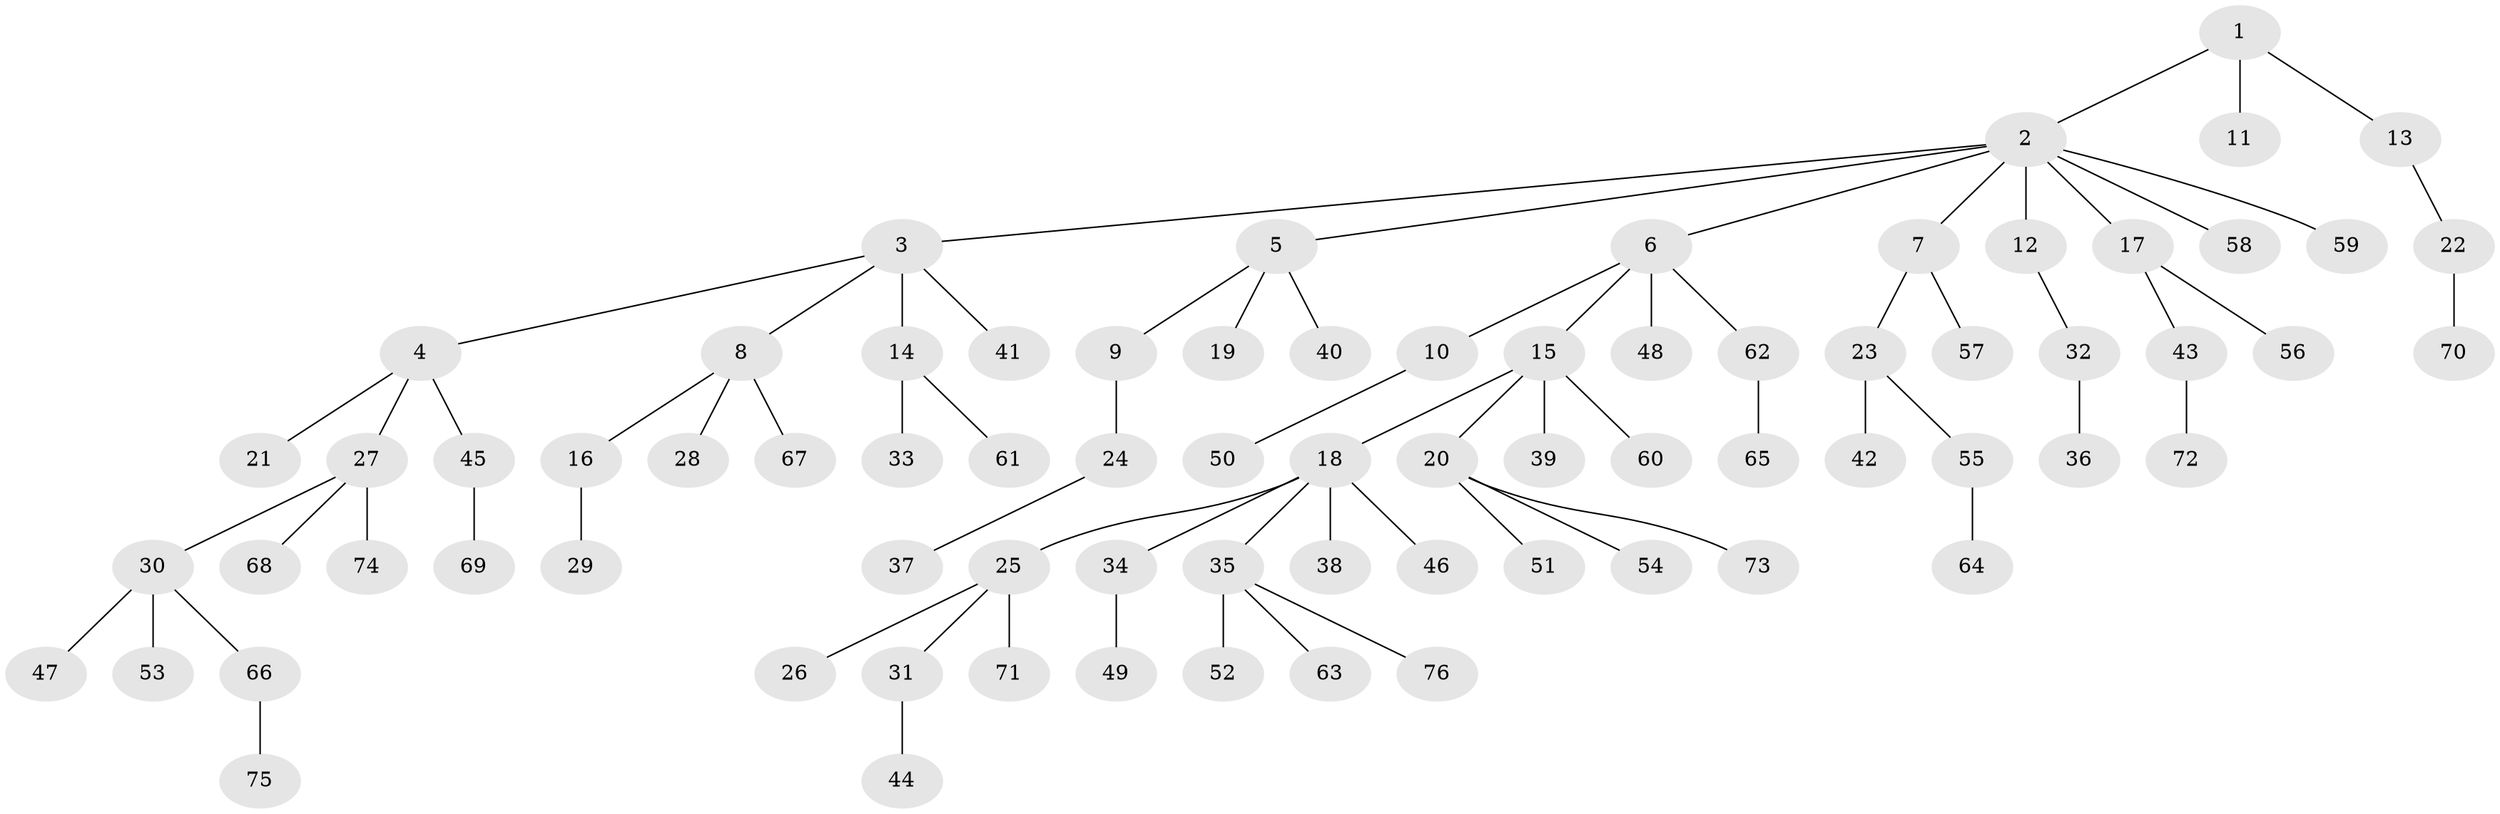 // Generated by graph-tools (version 1.1) at 2025/36/03/09/25 02:36:51]
// undirected, 76 vertices, 75 edges
graph export_dot {
graph [start="1"]
  node [color=gray90,style=filled];
  1;
  2;
  3;
  4;
  5;
  6;
  7;
  8;
  9;
  10;
  11;
  12;
  13;
  14;
  15;
  16;
  17;
  18;
  19;
  20;
  21;
  22;
  23;
  24;
  25;
  26;
  27;
  28;
  29;
  30;
  31;
  32;
  33;
  34;
  35;
  36;
  37;
  38;
  39;
  40;
  41;
  42;
  43;
  44;
  45;
  46;
  47;
  48;
  49;
  50;
  51;
  52;
  53;
  54;
  55;
  56;
  57;
  58;
  59;
  60;
  61;
  62;
  63;
  64;
  65;
  66;
  67;
  68;
  69;
  70;
  71;
  72;
  73;
  74;
  75;
  76;
  1 -- 2;
  1 -- 11;
  1 -- 13;
  2 -- 3;
  2 -- 5;
  2 -- 6;
  2 -- 7;
  2 -- 12;
  2 -- 17;
  2 -- 58;
  2 -- 59;
  3 -- 4;
  3 -- 8;
  3 -- 14;
  3 -- 41;
  4 -- 21;
  4 -- 27;
  4 -- 45;
  5 -- 9;
  5 -- 19;
  5 -- 40;
  6 -- 10;
  6 -- 15;
  6 -- 48;
  6 -- 62;
  7 -- 23;
  7 -- 57;
  8 -- 16;
  8 -- 28;
  8 -- 67;
  9 -- 24;
  10 -- 50;
  12 -- 32;
  13 -- 22;
  14 -- 33;
  14 -- 61;
  15 -- 18;
  15 -- 20;
  15 -- 39;
  15 -- 60;
  16 -- 29;
  17 -- 43;
  17 -- 56;
  18 -- 25;
  18 -- 34;
  18 -- 35;
  18 -- 38;
  18 -- 46;
  20 -- 51;
  20 -- 54;
  20 -- 73;
  22 -- 70;
  23 -- 42;
  23 -- 55;
  24 -- 37;
  25 -- 26;
  25 -- 31;
  25 -- 71;
  27 -- 30;
  27 -- 68;
  27 -- 74;
  30 -- 47;
  30 -- 53;
  30 -- 66;
  31 -- 44;
  32 -- 36;
  34 -- 49;
  35 -- 52;
  35 -- 63;
  35 -- 76;
  43 -- 72;
  45 -- 69;
  55 -- 64;
  62 -- 65;
  66 -- 75;
}
